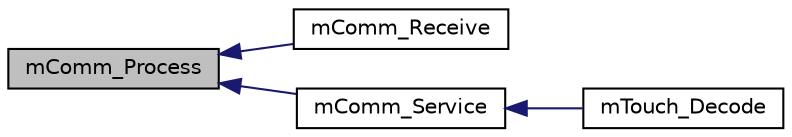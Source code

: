 digraph "mComm_Process"
{
  edge [fontname="Helvetica",fontsize="10",labelfontname="Helvetica",labelfontsize="10"];
  node [fontname="Helvetica",fontsize="10",shape=record];
  rankdir="LR";
  Node1 [label="mComm_Process",height=0.2,width=0.4,color="black", fillcolor="grey75", style="filled", fontcolor="black"];
  Node1 -> Node2 [dir="back",color="midnightblue",fontsize="10",style="solid",fontname="Helvetica"];
  Node2 [label="mComm_Receive",height=0.2,width=0.4,color="black", fillcolor="white", style="filled",URL="$m_comm_8h.html#aafbf294d1776aa387cf864fddf3810d3"];
  Node1 -> Node3 [dir="back",color="midnightblue",fontsize="10",style="solid",fontname="Helvetica"];
  Node3 [label="mComm_Service",height=0.2,width=0.4,color="black", fillcolor="white", style="filled",URL="$m_comm_8h.html#a8bfb942a7ae7836ae9748b1c294ece05"];
  Node3 -> Node4 [dir="back",color="midnightblue",fontsize="10",style="solid",fontname="Helvetica"];
  Node4 [label="mTouch_Decode",height=0.2,width=0.4,color="black", fillcolor="white", style="filled",URL="$group___decoding.html#ga8955adf440115510aace00d81444e268",tooltip="Updates the state of each active-mode sensor using the latest acquisition value. "];
}
